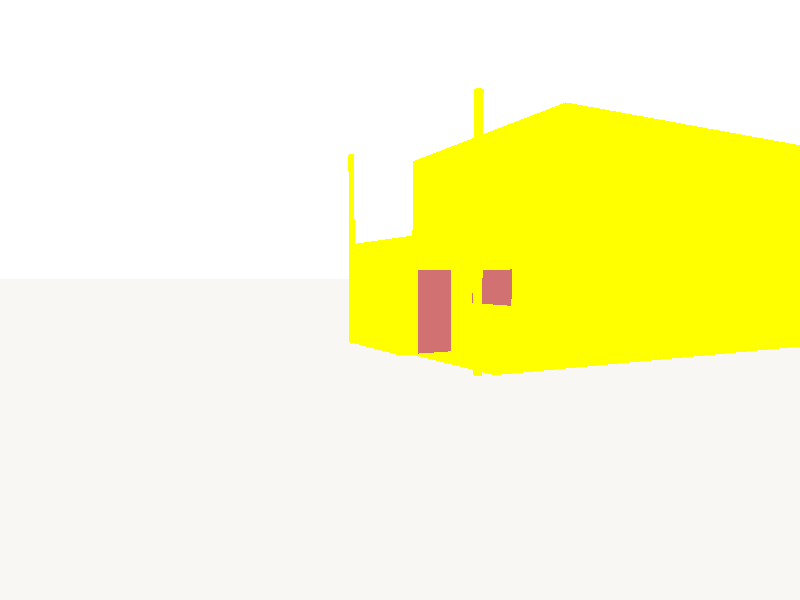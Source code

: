 //EXAMPLE OF VARIOUS SHAPES
#include "colors.inc"
#include "woods.inc"
#include "stones.inc"
#include "metals.inc"
#include "golds.inc"
#include "glass.inc"

//Place the camera
camera {
  sky <0,0,1>          //Don't change this
  direction <-1,0,0>   //Don't change this  
  location  <15000,-6000,1800>  //Change this to move the camera to a different point
  look_at   <3180,0,1300>    //Change this to point the camera at a different point
  right <-4/3,0,0>     //Don't change this
  angle 70             //Change this angle to see more or less of the scene
}

//Place a light
light_source {
  <4230,-3000,2000>    //Change this if you want to put the light at a different point
  color White*2        //Multiplying by 2 doubles the brightness
}

//Set a background color
background { color White }

//Create a "floor"
plane {
  <0,0,-1>, 0.0001
  texture { T_Silver_3A }  //You can change this texture if you want
}

// width*depth*height
// pole left (125x125x2450)
box { <0,0,0>, <125,125,5250> texture {pigment { color Yellow }} }
// pole middle (125x125x2450)
box { <3018,0,0>, <3143,125,2450> texture {pigment { color Yellow }} }
// pole right (125x125x2450)
box { <6168,0,0>, <6293,125,5250> texture {pigment { color Yellow }} }
// house
box { <0,2030,0>, <6360,14000,5250> texture {pigment { color Yellow }} }
// door (870x?)
box { <1750,1990,190>, <2620,1990,2160> texture {pigment { color Brown }} }
// window (1540x?)
box { <3220,1990,1190>, <4760,1990,2000> texture {pigment { color Brown }} }
// altan
box { <0,0,2450>, <6360,2200,2750> texture {pigment { color Yellow }} }
// altan plank (55x1900x200)
box { <3088,125,2450>, <3143,2030,2750> texture {pigment { color Yellow }} }
// floor
box { <-50,350,0>, <6360,2200,20> texture {pigment { color Yellow }} }

// new south wall
box { <125,20,0>, <3018,105,2450> texture {pigment { color Yellow }} }
// new west wall
box { <20,0,0>, <105,1905,2450> texture {pigment { color Yellow }} }
// new east wall
box { <3038,0,0>, <3123,1905,2450> texture {pigment { color Yellow }} }
// new east door
box { <3018,500,0>, <3163,1400,2000> texture {pigment { color Brown }} }
